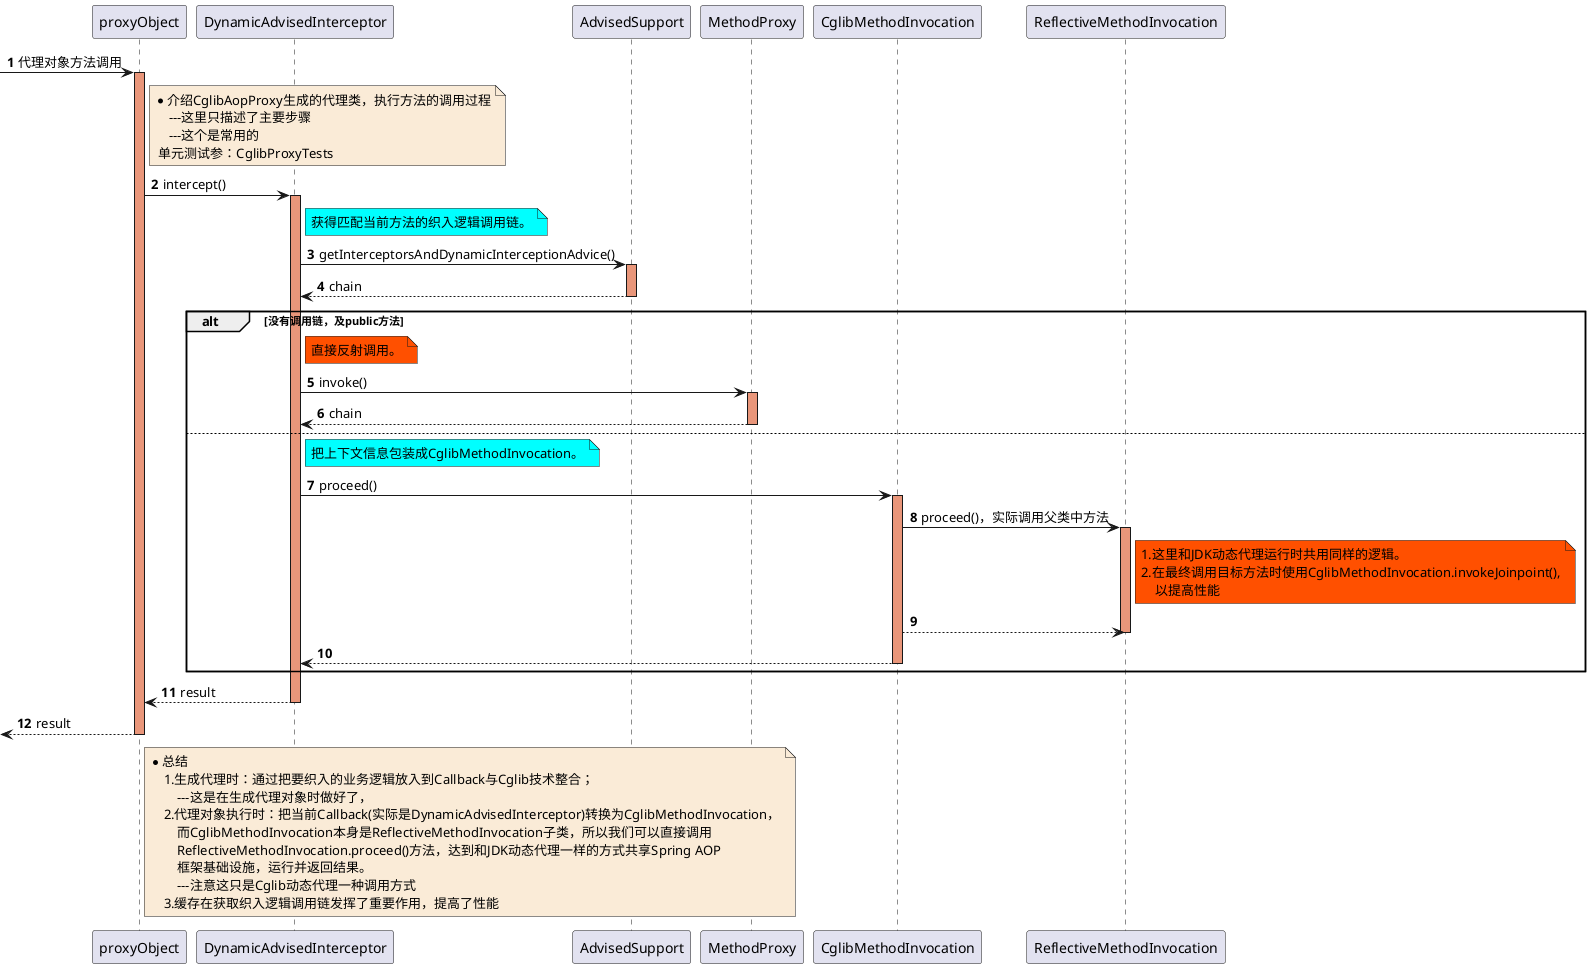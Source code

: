 @startuml

autonumber

-> proxyObject: 代理对象方法调用

note right of proxyObject #FAEBD7
    *介绍CglibAopProxy生成的代理类，执行方法的调用过程
        ---这里只描述了主要步骤
        ---这个是常用的
     单元测试参：CglibProxyTests
end note
activate proxyObject #DarkSalmon

    proxyObject -> DynamicAdvisedInterceptor : intercept()
    activate DynamicAdvisedInterceptor #DarkSalmon

        note right of DynamicAdvisedInterceptor #aqua
            获得匹配当前方法的织入逻辑调用链。
        end note

        DynamicAdvisedInterceptor -> AdvisedSupport: getInterceptorsAndDynamicInterceptionAdvice()
        activate AdvisedSupport #DarkSalmon
        AdvisedSupport --> DynamicAdvisedInterceptor : chain
        deactivate AdvisedSupport

        alt 没有调用链，及public方法
            note right of DynamicAdvisedInterceptor #FF5000
                直接反射调用。
            end note

            DynamicAdvisedInterceptor -> MethodProxy: invoke()
            activate MethodProxy #DarkSalmon
            MethodProxy --> DynamicAdvisedInterceptor : chain
            deactivate MethodProxy

        else

            note right of DynamicAdvisedInterceptor #aqua
                把上下文信息包装成CglibMethodInvocation。
            end note

            DynamicAdvisedInterceptor -> CglibMethodInvocation : proceed()
            activate CglibMethodInvocation #DarkSalmon
                CglibMethodInvocation -> ReflectiveMethodInvocation : proceed()，实际调用父类中方法
                activate ReflectiveMethodInvocation #DarkSalmon
                    note right of ReflectiveMethodInvocation #FF5000
                        1.这里和JDK动态代理运行时共用同样的逻辑。
                        2.在最终调用目标方法时使用CglibMethodInvocation.invokeJoinpoint(),
                            以提高性能
                    end note
                CglibMethodInvocation --> ReflectiveMethodInvocation
                deactivate ReflectiveMethodInvocation
            CglibMethodInvocation --> DynamicAdvisedInterceptor
            deactivate CglibMethodInvocation
        end

    DynamicAdvisedInterceptor --> proxyObject : result
    deactivate DynamicAdvisedInterceptor


<-- proxyObject : result
deactivate proxyObject

note right of proxyObject #FAEBD7
*总结
    1.生成代理时：通过把要织入的业务逻辑放入到Callback与Cglib技术整合；
        ---这是在生成代理对象时做好了，
    2.代理对象执行时：把当前Callback(实际是DynamicAdvisedInterceptor)转换为CglibMethodInvocation，
        而CglibMethodInvocation本身是ReflectiveMethodInvocation子类，所以我们可以直接调用
        ReflectiveMethodInvocation.proceed()方法，达到和JDK动态代理一样的方式共享Spring AOP
        框架基础设施，运行并返回结果。
        ---注意这只是Cglib动态代理一种调用方式
    3.缓存在获取织入逻辑调用链发挥了重要作用，提高了性能
end note
@enduml